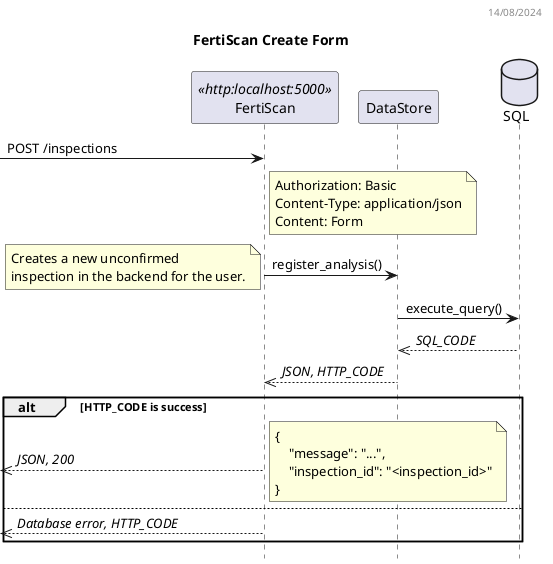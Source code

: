 @startuml FertiScan Sequence Diagram
header 14/08/2024

title FertiScan Create Form
hide empty members
hide footbox

participant FertiScan as BE <<http:localhost:5000>>
participant DataStore as DS
database SQL as DB

-> BE: POST /inspections
note right BE
  Authorization: Basic
  Content-Type: application/json
  Content: Form
end note
BE -> DS: register_analysis()
note left
    Creates a new unconfirmed
    inspection in the backend for the user.
end note
DS -> DB: execute_query()
DS <<-- DB: //SQL_CODE//
BE <<-- DS: //JSON, HTTP_CODE//
alt HTTP_CODE is success
  <<-- BE: //JSON, 200//
  note right
    {
        "message": "...",
        "inspection_id": "<inspection_id>"
    }
  end note
else
  <<-- BE: //Database error, HTTP_CODE//
end

@enduml
